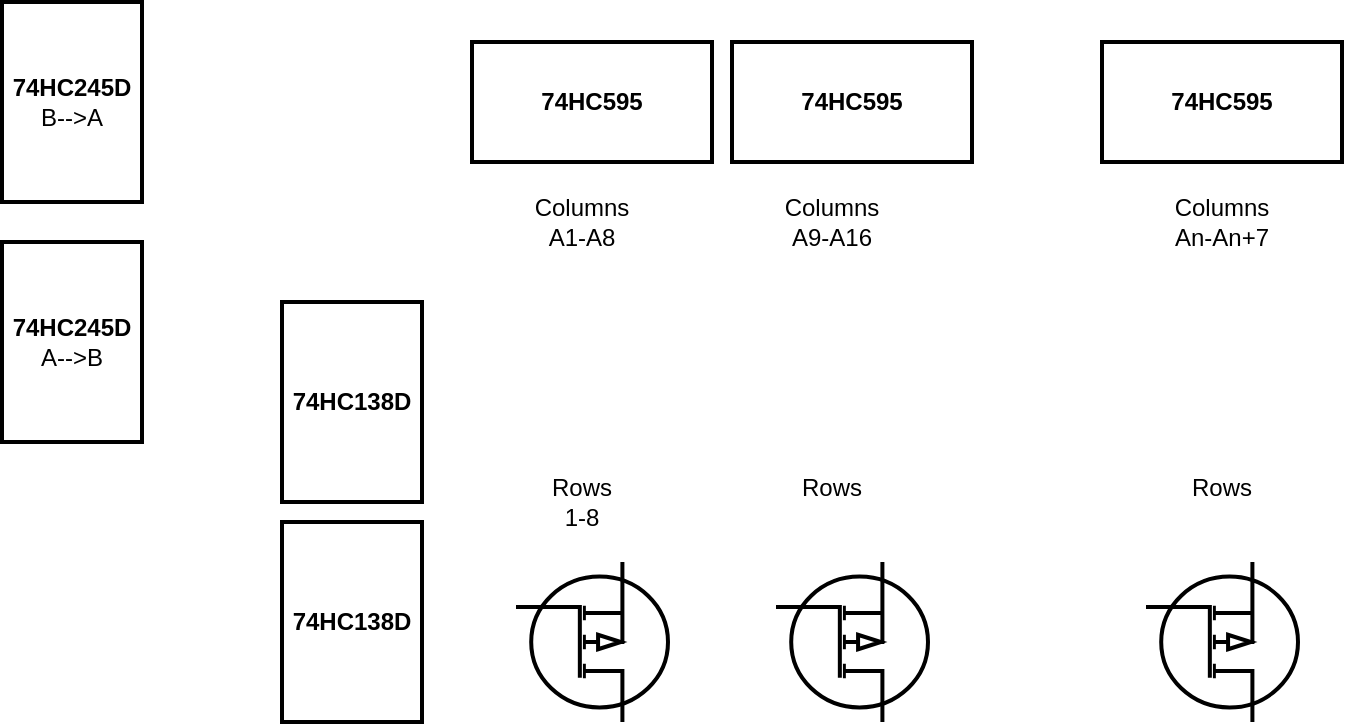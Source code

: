 <mxfile version="14.9.3" type="github">
  <diagram id="OLPzdQ6984Ci1N3j3NNt" name="Page-1">
    <mxGraphModel dx="1422" dy="820" grid="1" gridSize="10" guides="1" tooltips="1" connect="1" arrows="1" fold="1" page="1" pageScale="1" pageWidth="850" pageHeight="1100" math="0" shadow="0">
      <root>
        <mxCell id="0" />
        <mxCell id="1" parent="0" />
        <mxCell id="0RGbT1HDXZxZlaM0Kru3-4" value="&lt;div&gt;&lt;b&gt;74HC245D&lt;/b&gt;&lt;/div&gt;&lt;div&gt;B--&amp;gt;A&lt;b&gt;&lt;br&gt;&lt;/b&gt;&lt;/div&gt;" style="rounded=0;whiteSpace=wrap;html=1;strokeWidth=2;" vertex="1" parent="1">
          <mxGeometry x="80" y="260" width="70" height="100" as="geometry" />
        </mxCell>
        <mxCell id="0RGbT1HDXZxZlaM0Kru3-5" value="&lt;div&gt;&lt;b&gt;74HC245D&lt;/b&gt;&lt;/div&gt;&lt;div&gt;A--&amp;gt;B&lt;b&gt;&lt;br&gt;&lt;/b&gt;&lt;/div&gt;" style="rounded=0;whiteSpace=wrap;html=1;strokeWidth=2;" vertex="1" parent="1">
          <mxGeometry x="80" y="380" width="70" height="100" as="geometry" />
        </mxCell>
        <mxCell id="0RGbT1HDXZxZlaM0Kru3-6" value="&lt;b&gt;74HC138D&lt;/b&gt;" style="rounded=0;whiteSpace=wrap;html=1;strokeWidth=2;" vertex="1" parent="1">
          <mxGeometry x="220" y="410" width="70" height="100" as="geometry" />
        </mxCell>
        <mxCell id="0RGbT1HDXZxZlaM0Kru3-7" value="&lt;b&gt;74HC138D&lt;/b&gt;" style="rounded=0;whiteSpace=wrap;html=1;strokeWidth=2;" vertex="1" parent="1">
          <mxGeometry x="220" y="520" width="70" height="100" as="geometry" />
        </mxCell>
        <mxCell id="0RGbT1HDXZxZlaM0Kru3-14" value="&lt;b&gt;74HC595&lt;/b&gt;" style="rounded=0;whiteSpace=wrap;html=1;strokeWidth=2;" vertex="1" parent="1">
          <mxGeometry x="315" y="280" width="120" height="60" as="geometry" />
        </mxCell>
        <mxCell id="0RGbT1HDXZxZlaM0Kru3-15" value="&lt;b&gt;74HC595&lt;/b&gt;" style="rounded=0;whiteSpace=wrap;html=1;strokeWidth=2;" vertex="1" parent="1">
          <mxGeometry x="445" y="280" width="120" height="60" as="geometry" />
        </mxCell>
        <mxCell id="0RGbT1HDXZxZlaM0Kru3-16" value="&lt;b&gt;74HC595&lt;/b&gt;" style="rounded=0;whiteSpace=wrap;html=1;strokeWidth=2;" vertex="1" parent="1">
          <mxGeometry x="630" y="280" width="120" height="60" as="geometry" />
        </mxCell>
        <mxCell id="0RGbT1HDXZxZlaM0Kru3-17" value="" style="verticalLabelPosition=bottom;shadow=0;dashed=0;align=center;html=1;verticalAlign=top;shape=mxgraph.electrical.mosfets1.mosfet_ic_p;strokeWidth=2;flipH=0;flipV=1;" vertex="1" parent="1">
          <mxGeometry x="337" y="540" width="76" height="80" as="geometry" />
        </mxCell>
        <mxCell id="0RGbT1HDXZxZlaM0Kru3-18" value="" style="verticalLabelPosition=bottom;shadow=0;dashed=0;align=center;html=1;verticalAlign=top;shape=mxgraph.electrical.mosfets1.mosfet_ic_p;strokeWidth=2;flipH=0;flipV=1;" vertex="1" parent="1">
          <mxGeometry x="467" y="540" width="76" height="80" as="geometry" />
        </mxCell>
        <mxCell id="0RGbT1HDXZxZlaM0Kru3-19" value="" style="verticalLabelPosition=bottom;shadow=0;dashed=0;align=center;html=1;verticalAlign=top;shape=mxgraph.electrical.mosfets1.mosfet_ic_p;strokeWidth=2;flipH=0;flipV=1;" vertex="1" parent="1">
          <mxGeometry x="652" y="540" width="76" height="80" as="geometry" />
        </mxCell>
        <mxCell id="0RGbT1HDXZxZlaM0Kru3-20" value="Columns A1-A8" style="text;html=1;strokeColor=none;fillColor=none;align=center;verticalAlign=middle;whiteSpace=wrap;rounded=0;" vertex="1" parent="1">
          <mxGeometry x="350" y="360" width="40" height="20" as="geometry" />
        </mxCell>
        <mxCell id="0RGbT1HDXZxZlaM0Kru3-21" value="Columns A9-A16" style="text;html=1;strokeColor=none;fillColor=none;align=center;verticalAlign=middle;whiteSpace=wrap;rounded=0;" vertex="1" parent="1">
          <mxGeometry x="470" y="360" width="50" height="20" as="geometry" />
        </mxCell>
        <mxCell id="0RGbT1HDXZxZlaM0Kru3-22" value="Columns An-An+7" style="text;html=1;strokeColor=none;fillColor=none;align=center;verticalAlign=middle;whiteSpace=wrap;rounded=0;" vertex="1" parent="1">
          <mxGeometry x="665" y="360" width="50" height="20" as="geometry" />
        </mxCell>
        <mxCell id="0RGbT1HDXZxZlaM0Kru3-23" value="&lt;div&gt;Rows&lt;/div&gt;&lt;div&gt;1-8&lt;/div&gt;" style="text;html=1;strokeColor=none;fillColor=none;align=center;verticalAlign=middle;whiteSpace=wrap;rounded=0;" vertex="1" parent="1">
          <mxGeometry x="350" y="500" width="40" height="20" as="geometry" />
        </mxCell>
        <mxCell id="0RGbT1HDXZxZlaM0Kru3-24" value="&lt;div&gt;Rows&lt;/div&gt;&lt;div&gt;&lt;br&gt;&lt;/div&gt;" style="text;html=1;strokeColor=none;fillColor=none;align=center;verticalAlign=middle;whiteSpace=wrap;rounded=0;" vertex="1" parent="1">
          <mxGeometry x="470" y="500" width="50" height="20" as="geometry" />
        </mxCell>
        <mxCell id="0RGbT1HDXZxZlaM0Kru3-25" value="&lt;div&gt;Rows&lt;/div&gt;&lt;div&gt;&lt;br&gt;&lt;/div&gt;" style="text;html=1;strokeColor=none;fillColor=none;align=center;verticalAlign=middle;whiteSpace=wrap;rounded=0;" vertex="1" parent="1">
          <mxGeometry x="665" y="500" width="50" height="20" as="geometry" />
        </mxCell>
      </root>
    </mxGraphModel>
  </diagram>
</mxfile>

